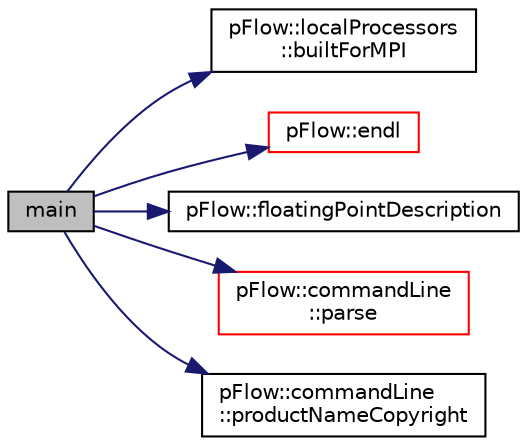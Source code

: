 digraph "main"
{
 // LATEX_PDF_SIZE
  edge [fontname="Helvetica",fontsize="10",labelfontname="Helvetica",labelfontsize="10"];
  node [fontname="Helvetica",fontsize="10",shape=record];
  rankdir="LR";
  Node1 [label="main",height=0.2,width=0.4,color="black", fillcolor="grey75", style="filled", fontcolor="black",tooltip=" "];
  Node1 -> Node2 [color="midnightblue",fontsize="10",style="solid",fontname="Helvetica"];
  Node2 [label="pFlow::localProcessors\l::builtForMPI",height=0.2,width=0.4,color="black", fillcolor="white", style="filled",URL="$classpFlow_1_1localProcessors.html#a920c86f8bbb0c9760bdd4b56abaf648a",tooltip=" "];
  Node1 -> Node3 [color="midnightblue",fontsize="10",style="solid",fontname="Helvetica"];
  Node3 [label="pFlow::endl",height=0.2,width=0.4,color="red", fillcolor="white", style="filled",URL="$namespacepFlow.html#aba8f0c455a3fdb4b05ad33a25b13b189",tooltip="Add newline and flush stream."];
  Node1 -> Node5 [color="midnightblue",fontsize="10",style="solid",fontname="Helvetica"];
  Node5 [label="pFlow::floatingPointDescription",height=0.2,width=0.4,color="black", fillcolor="white", style="filled",URL="$namespacepFlow.html#a6db03e44eeb9661c768aec3ea58484c7",tooltip=" "];
  Node1 -> Node6 [color="midnightblue",fontsize="10",style="solid",fontname="Helvetica"];
  Node6 [label="pFlow::commandLine\l::parse",height=0.2,width=0.4,color="red", fillcolor="white", style="filled",URL="$classpFlow_1_1commandLine.html#af199716992f3f8bb51c89ddcca847062",tooltip=" "];
  Node1 -> Node8 [color="midnightblue",fontsize="10",style="solid",fontname="Helvetica"];
  Node8 [label="pFlow::commandLine\l::productNameCopyright",height=0.2,width=0.4,color="black", fillcolor="white", style="filled",URL="$classpFlow_1_1commandLine.html#a14acfb8b26f5fd0e88d6aa2b753223fc",tooltip=" "];
}
